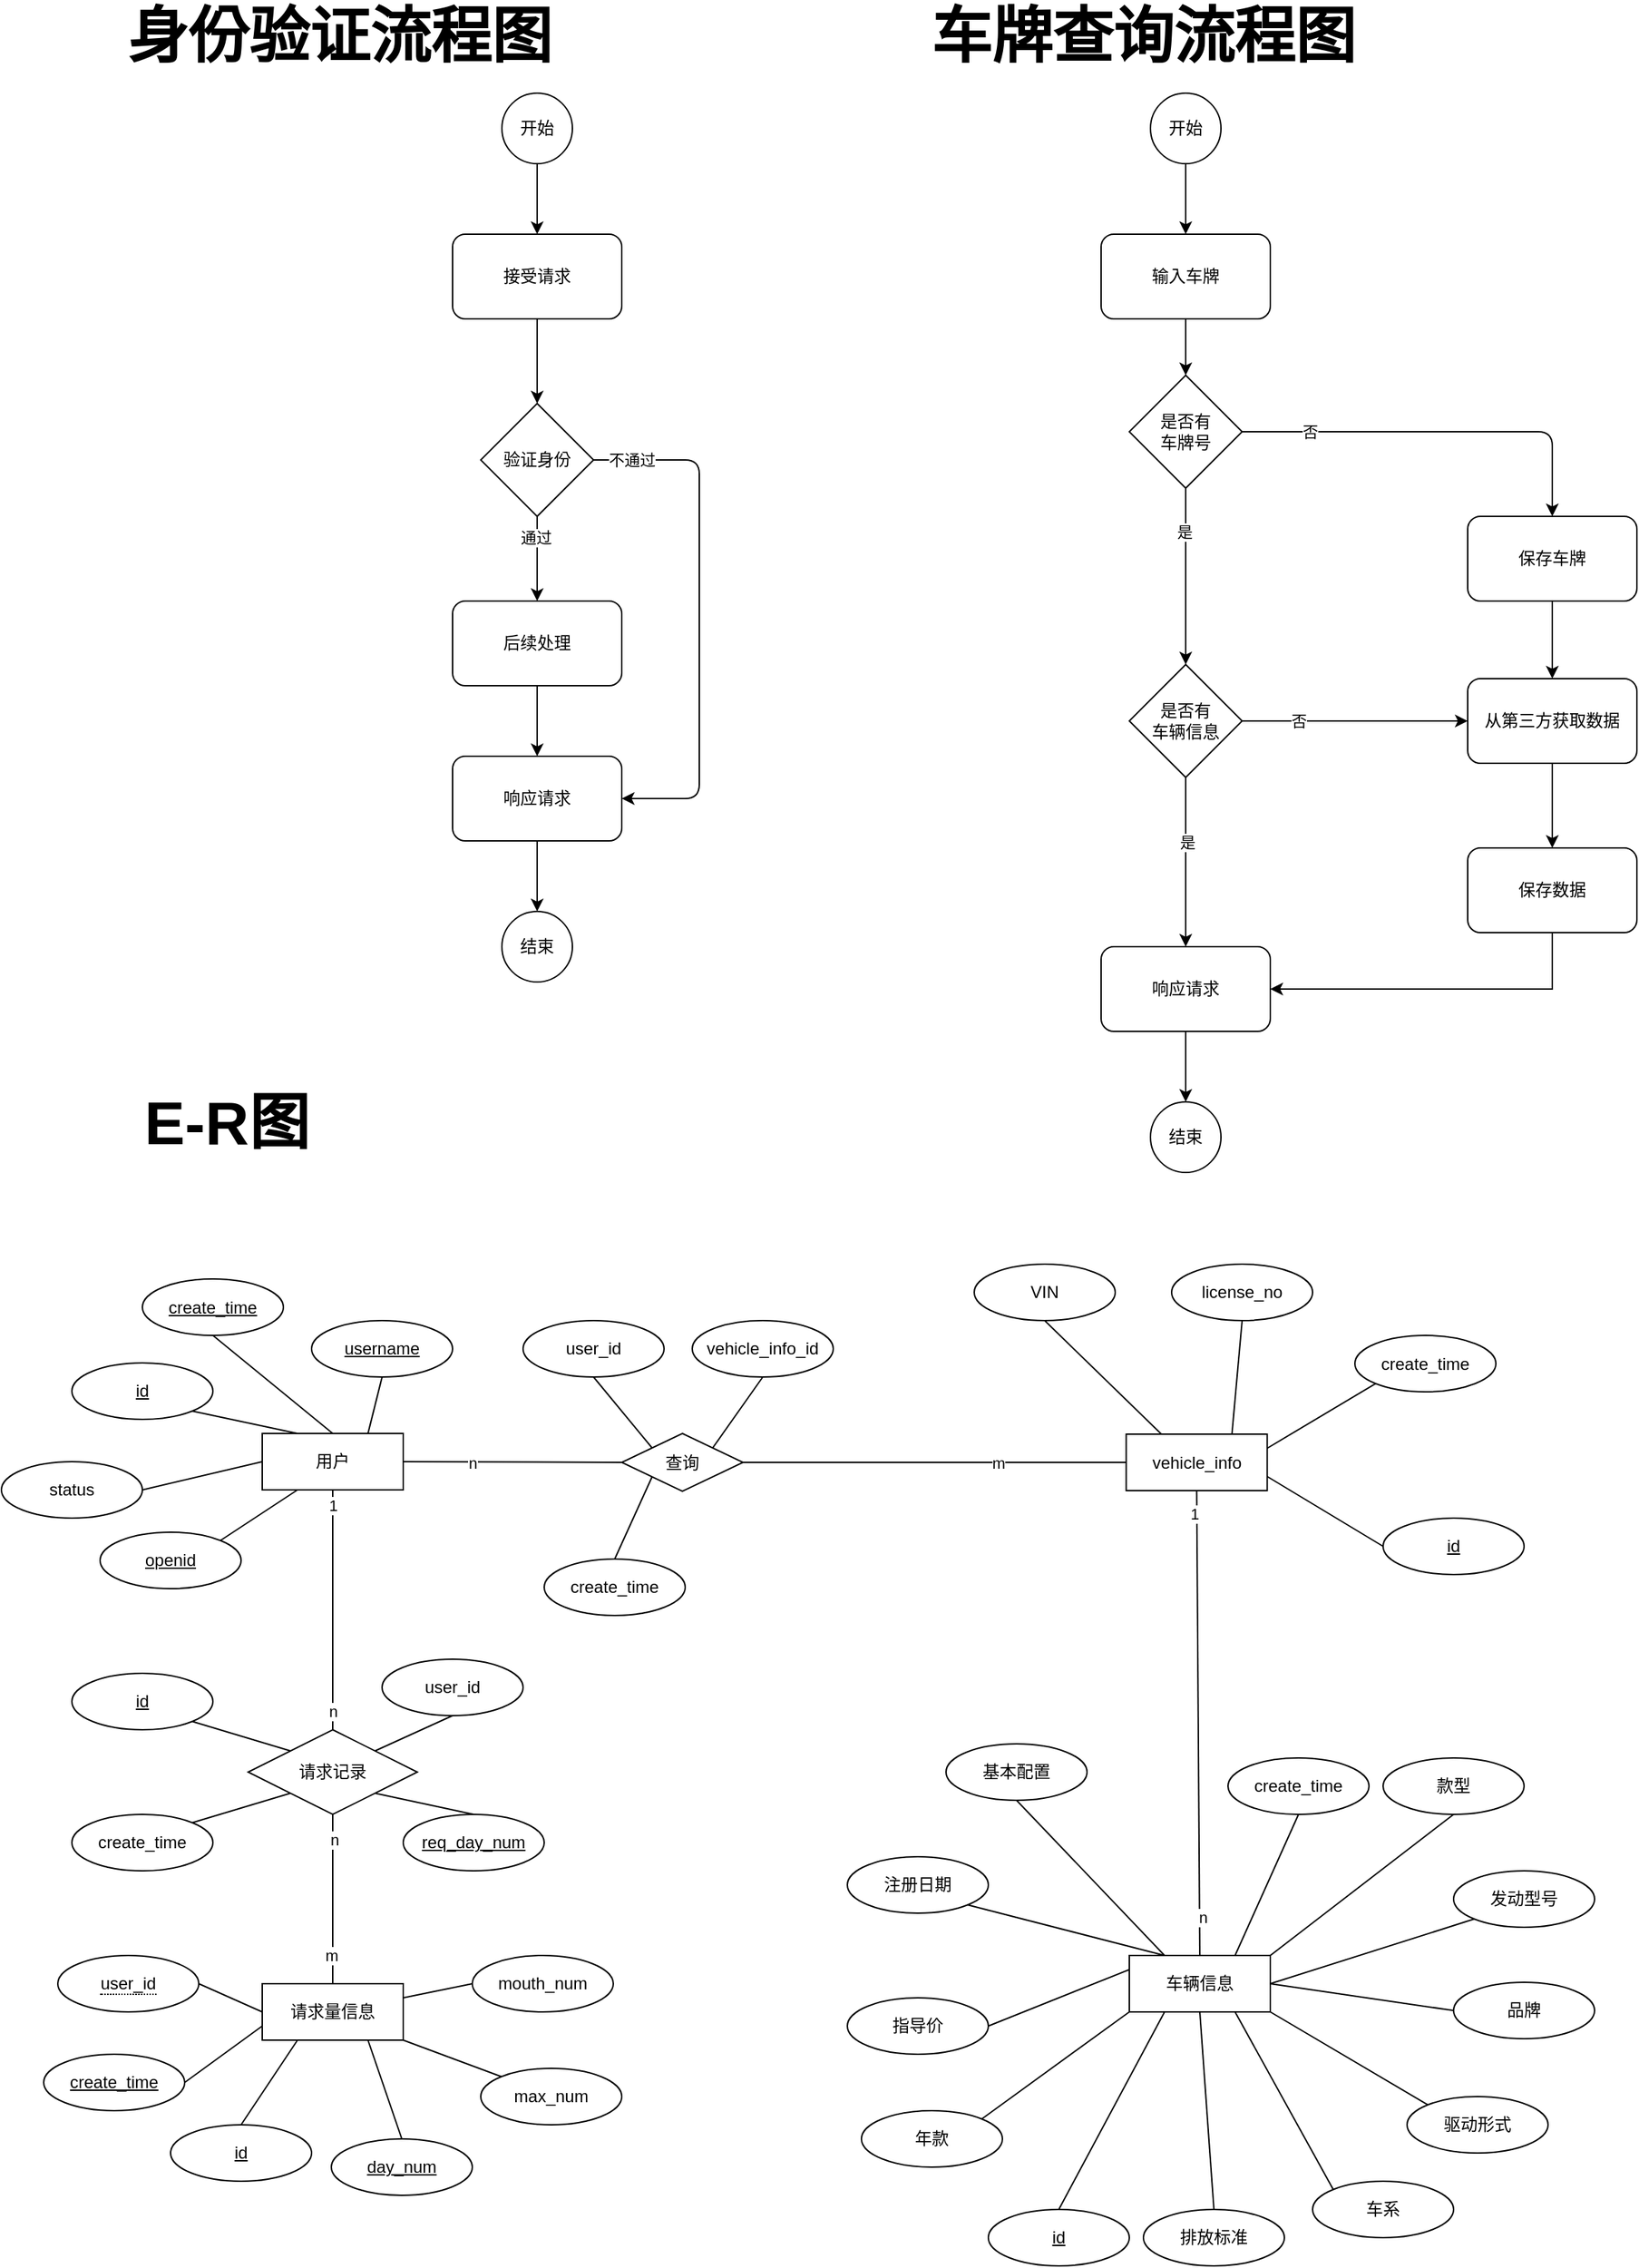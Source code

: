 <mxfile version="12.9.11" type="github">
  <diagram id="yP4FQTdsY-qNNl01PGjK" name="Page-1">
    <mxGraphModel dx="1865" dy="591" grid="1" gridSize="10" guides="1" tooltips="1" connect="1" arrows="1" fold="1" page="1" pageScale="1" pageWidth="827" pageHeight="1169" math="0" shadow="0">
      <root>
        <mxCell id="0" />
        <mxCell id="1" parent="0" />
        <mxCell id="8L-nOKBcuhNVsoPlVf19-2" value="开始" style="ellipse;whiteSpace=wrap;html=1;aspect=fixed;" parent="1" vertex="1">
          <mxGeometry x="285" y="90" width="50" height="50" as="geometry" />
        </mxCell>
        <mxCell id="8L-nOKBcuhNVsoPlVf19-3" value="结束" style="ellipse;whiteSpace=wrap;html=1;aspect=fixed;" parent="1" vertex="1">
          <mxGeometry x="285" y="670" width="50" height="50" as="geometry" />
        </mxCell>
        <mxCell id="8L-nOKBcuhNVsoPlVf19-4" value="接受请求" style="rounded=1;whiteSpace=wrap;html=1;" parent="1" vertex="1">
          <mxGeometry x="250" y="190" width="120" height="60" as="geometry" />
        </mxCell>
        <mxCell id="8L-nOKBcuhNVsoPlVf19-5" value="验证身份" style="rhombus;whiteSpace=wrap;html=1;" parent="1" vertex="1">
          <mxGeometry x="270" y="310" width="80" height="80" as="geometry" />
        </mxCell>
        <mxCell id="8L-nOKBcuhNVsoPlVf19-6" value="后续处理" style="rounded=1;whiteSpace=wrap;html=1;" parent="1" vertex="1">
          <mxGeometry x="250" y="450" width="120" height="60" as="geometry" />
        </mxCell>
        <mxCell id="8L-nOKBcuhNVsoPlVf19-7" value="" style="endArrow=classic;html=1;exitX=1;exitY=0.5;exitDx=0;exitDy=0;entryX=1;entryY=0.5;entryDx=0;entryDy=0;" parent="1" source="8L-nOKBcuhNVsoPlVf19-5" target="8L-nOKBcuhNVsoPlVf19-8" edge="1">
          <mxGeometry width="50" height="50" relative="1" as="geometry">
            <mxPoint x="445" y="370" as="sourcePoint" />
            <mxPoint x="495" y="320" as="targetPoint" />
            <Array as="points">
              <mxPoint x="425" y="350" />
              <mxPoint x="425" y="590" />
            </Array>
          </mxGeometry>
        </mxCell>
        <mxCell id="8L-nOKBcuhNVsoPlVf19-9" value="不通过" style="edgeLabel;html=1;align=center;verticalAlign=middle;resizable=0;points=[];" parent="8L-nOKBcuhNVsoPlVf19-7" vertex="1" connectable="0">
          <mxGeometry x="-0.855" relative="1" as="geometry">
            <mxPoint as="offset" />
          </mxGeometry>
        </mxCell>
        <mxCell id="8L-nOKBcuhNVsoPlVf19-8" value="响应请求" style="rounded=1;whiteSpace=wrap;html=1;" parent="1" vertex="1">
          <mxGeometry x="250" y="560" width="120" height="60" as="geometry" />
        </mxCell>
        <mxCell id="8L-nOKBcuhNVsoPlVf19-10" value="" style="endArrow=classic;html=1;exitX=0.5;exitY=1;exitDx=0;exitDy=0;entryX=0.5;entryY=0;entryDx=0;entryDy=0;" parent="1" source="8L-nOKBcuhNVsoPlVf19-5" target="8L-nOKBcuhNVsoPlVf19-6" edge="1">
          <mxGeometry width="50" height="50" relative="1" as="geometry">
            <mxPoint x="155" y="440" as="sourcePoint" />
            <mxPoint x="205" y="390" as="targetPoint" />
          </mxGeometry>
        </mxCell>
        <mxCell id="8L-nOKBcuhNVsoPlVf19-12" value="通过" style="edgeLabel;html=1;align=center;verticalAlign=middle;resizable=0;points=[];" parent="8L-nOKBcuhNVsoPlVf19-10" vertex="1" connectable="0">
          <mxGeometry x="-0.513" y="-1" relative="1" as="geometry">
            <mxPoint as="offset" />
          </mxGeometry>
        </mxCell>
        <mxCell id="8L-nOKBcuhNVsoPlVf19-11" value="" style="endArrow=classic;html=1;exitX=0.5;exitY=1;exitDx=0;exitDy=0;entryX=0.5;entryY=0;entryDx=0;entryDy=0;" parent="1" source="8L-nOKBcuhNVsoPlVf19-4" target="8L-nOKBcuhNVsoPlVf19-5" edge="1">
          <mxGeometry width="50" height="50" relative="1" as="geometry">
            <mxPoint x="145" y="350" as="sourcePoint" />
            <mxPoint x="195" y="300" as="targetPoint" />
          </mxGeometry>
        </mxCell>
        <mxCell id="8L-nOKBcuhNVsoPlVf19-13" value="" style="endArrow=classic;html=1;exitX=0.5;exitY=1;exitDx=0;exitDy=0;entryX=0.5;entryY=0;entryDx=0;entryDy=0;" parent="1" source="8L-nOKBcuhNVsoPlVf19-6" target="8L-nOKBcuhNVsoPlVf19-8" edge="1">
          <mxGeometry width="50" height="50" relative="1" as="geometry">
            <mxPoint x="85" y="560" as="sourcePoint" />
            <mxPoint x="135" y="510" as="targetPoint" />
          </mxGeometry>
        </mxCell>
        <mxCell id="8L-nOKBcuhNVsoPlVf19-14" value="" style="endArrow=classic;html=1;exitX=0.5;exitY=1;exitDx=0;exitDy=0;entryX=0.5;entryY=0;entryDx=0;entryDy=0;" parent="1" source="8L-nOKBcuhNVsoPlVf19-2" target="8L-nOKBcuhNVsoPlVf19-4" edge="1">
          <mxGeometry width="50" height="50" relative="1" as="geometry">
            <mxPoint x="105" y="270" as="sourcePoint" />
            <mxPoint x="155" y="220" as="targetPoint" />
          </mxGeometry>
        </mxCell>
        <mxCell id="8L-nOKBcuhNVsoPlVf19-15" value="" style="endArrow=classic;html=1;exitX=0.5;exitY=1;exitDx=0;exitDy=0;entryX=0.5;entryY=0;entryDx=0;entryDy=0;" parent="1" source="8L-nOKBcuhNVsoPlVf19-8" target="8L-nOKBcuhNVsoPlVf19-3" edge="1">
          <mxGeometry width="50" height="50" relative="1" as="geometry">
            <mxPoint x="145" y="650" as="sourcePoint" />
            <mxPoint x="195" y="600" as="targetPoint" />
          </mxGeometry>
        </mxCell>
        <mxCell id="8L-nOKBcuhNVsoPlVf19-56" value="用户" style="whiteSpace=wrap;html=1;align=center;" parent="1" vertex="1">
          <mxGeometry x="115" y="1040" width="100" height="40" as="geometry" />
        </mxCell>
        <mxCell id="8L-nOKBcuhNVsoPlVf19-57" value="id" style="ellipse;whiteSpace=wrap;html=1;align=center;fontStyle=4;" parent="1" vertex="1">
          <mxGeometry x="-20" y="990" width="100" height="40" as="geometry" />
        </mxCell>
        <mxCell id="8L-nOKBcuhNVsoPlVf19-58" value="username" style="ellipse;whiteSpace=wrap;html=1;align=center;fontStyle=4;" parent="1" vertex="1">
          <mxGeometry x="150" y="960" width="100" height="40" as="geometry" />
        </mxCell>
        <mxCell id="8L-nOKBcuhNVsoPlVf19-59" value="openid" style="ellipse;whiteSpace=wrap;html=1;align=center;fontStyle=4;" parent="1" vertex="1">
          <mxGeometry y="1110" width="100" height="40" as="geometry" />
        </mxCell>
        <mxCell id="8L-nOKBcuhNVsoPlVf19-63" value="" style="endArrow=none;html=1;rounded=0;exitX=0.75;exitY=0;exitDx=0;exitDy=0;entryX=0.5;entryY=1;entryDx=0;entryDy=0;" parent="1" source="8L-nOKBcuhNVsoPlVf19-56" target="8L-nOKBcuhNVsoPlVf19-58" edge="1">
          <mxGeometry relative="1" as="geometry">
            <mxPoint x="350" y="1080" as="sourcePoint" />
            <mxPoint x="510" y="1080" as="targetPoint" />
          </mxGeometry>
        </mxCell>
        <mxCell id="8L-nOKBcuhNVsoPlVf19-64" value="" style="endArrow=none;html=1;rounded=0;exitX=0.25;exitY=0;exitDx=0;exitDy=0;entryX=1;entryY=1;entryDx=0;entryDy=0;" parent="1" source="8L-nOKBcuhNVsoPlVf19-56" target="8L-nOKBcuhNVsoPlVf19-57" edge="1">
          <mxGeometry relative="1" as="geometry">
            <mxPoint x="200" y="1060" as="sourcePoint" />
            <mxPoint x="210" y="1010" as="targetPoint" />
          </mxGeometry>
        </mxCell>
        <mxCell id="8L-nOKBcuhNVsoPlVf19-65" value="" style="endArrow=none;html=1;rounded=0;exitX=0.25;exitY=1;exitDx=0;exitDy=0;entryX=1;entryY=0;entryDx=0;entryDy=0;" parent="1" source="8L-nOKBcuhNVsoPlVf19-56" target="8L-nOKBcuhNVsoPlVf19-59" edge="1">
          <mxGeometry relative="1" as="geometry">
            <mxPoint x="210" y="1070" as="sourcePoint" />
            <mxPoint x="220" y="1020" as="targetPoint" />
          </mxGeometry>
        </mxCell>
        <mxCell id="8L-nOKBcuhNVsoPlVf19-66" value="车辆信息" style="whiteSpace=wrap;html=1;align=center;" parent="1" vertex="1">
          <mxGeometry x="730" y="1410" width="100" height="40" as="geometry" />
        </mxCell>
        <mxCell id="8L-nOKBcuhNVsoPlVf19-67" value="基本配置" style="ellipse;whiteSpace=wrap;html=1;align=center;" parent="1" vertex="1">
          <mxGeometry x="600" y="1260" width="100" height="40" as="geometry" />
        </mxCell>
        <mxCell id="8L-nOKBcuhNVsoPlVf19-68" value="vehicle_info" style="whiteSpace=wrap;html=1;align=center;" parent="1" vertex="1">
          <mxGeometry x="727.78" y="1040.5" width="100" height="40" as="geometry" />
        </mxCell>
        <mxCell id="8L-nOKBcuhNVsoPlVf19-69" value="VIN" style="ellipse;whiteSpace=wrap;html=1;align=center;" parent="1" vertex="1">
          <mxGeometry x="620" y="920" width="100" height="40" as="geometry" />
        </mxCell>
        <mxCell id="8L-nOKBcuhNVsoPlVf19-70" value="license_no" style="ellipse;whiteSpace=wrap;html=1;align=center;" parent="1" vertex="1">
          <mxGeometry x="760" y="920" width="100" height="40" as="geometry" />
        </mxCell>
        <mxCell id="8L-nOKBcuhNVsoPlVf19-71" value="id" style="ellipse;whiteSpace=wrap;html=1;align=center;fontStyle=4;" parent="1" vertex="1">
          <mxGeometry x="910" y="1100" width="100" height="40" as="geometry" />
        </mxCell>
        <mxCell id="8L-nOKBcuhNVsoPlVf19-72" value="" style="endArrow=none;html=1;rounded=0;entryX=0;entryY=0.5;entryDx=0;entryDy=0;exitX=1;exitY=0.75;exitDx=0;exitDy=0;" parent="1" target="8L-nOKBcuhNVsoPlVf19-71" edge="1" source="8L-nOKBcuhNVsoPlVf19-68">
          <mxGeometry relative="1" as="geometry">
            <mxPoint x="840" y="1090" as="sourcePoint" />
            <mxPoint x="573.78" y="1000.5" as="targetPoint" />
          </mxGeometry>
        </mxCell>
        <mxCell id="8L-nOKBcuhNVsoPlVf19-73" value="" style="endArrow=none;html=1;rounded=0;exitX=0.25;exitY=0;exitDx=0;exitDy=0;entryX=0.5;entryY=1;entryDx=0;entryDy=0;" parent="1" source="8L-nOKBcuhNVsoPlVf19-68" target="8L-nOKBcuhNVsoPlVf19-69" edge="1">
          <mxGeometry relative="1" as="geometry">
            <mxPoint x="573.78" y="1060.5" as="sourcePoint" />
            <mxPoint x="583.78" y="1010.5" as="targetPoint" />
          </mxGeometry>
        </mxCell>
        <mxCell id="8L-nOKBcuhNVsoPlVf19-74" value="" style="endArrow=none;html=1;rounded=0;exitX=0.75;exitY=0;exitDx=0;exitDy=0;entryX=0.5;entryY=1;entryDx=0;entryDy=0;" parent="1" source="8L-nOKBcuhNVsoPlVf19-68" target="8L-nOKBcuhNVsoPlVf19-70" edge="1">
          <mxGeometry relative="1" as="geometry">
            <mxPoint x="583.78" y="1070.5" as="sourcePoint" />
            <mxPoint x="833.78" y="980.5" as="targetPoint" />
          </mxGeometry>
        </mxCell>
        <mxCell id="8L-nOKBcuhNVsoPlVf19-75" value="id" style="ellipse;whiteSpace=wrap;html=1;align=center;fontStyle=4;" parent="1" vertex="1">
          <mxGeometry x="630" y="1590" width="100" height="40" as="geometry" />
        </mxCell>
        <mxCell id="8L-nOKBcuhNVsoPlVf19-77" value="发动型号" style="ellipse;whiteSpace=wrap;html=1;align=center;" parent="1" vertex="1">
          <mxGeometry x="960" y="1350" width="100" height="40" as="geometry" />
        </mxCell>
        <mxCell id="8L-nOKBcuhNVsoPlVf19-78" value="品牌" style="ellipse;whiteSpace=wrap;html=1;align=center;" parent="1" vertex="1">
          <mxGeometry x="960" y="1429" width="100" height="40" as="geometry" />
        </mxCell>
        <mxCell id="8L-nOKBcuhNVsoPlVf19-79" value="车系" style="ellipse;whiteSpace=wrap;html=1;align=center;" parent="1" vertex="1">
          <mxGeometry x="860" y="1570" width="100" height="40" as="geometry" />
        </mxCell>
        <mxCell id="8L-nOKBcuhNVsoPlVf19-80" value="排放标准" style="ellipse;whiteSpace=wrap;html=1;align=center;" parent="1" vertex="1">
          <mxGeometry x="740" y="1590" width="100" height="40" as="geometry" />
        </mxCell>
        <mxCell id="8L-nOKBcuhNVsoPlVf19-81" value="年款" style="ellipse;whiteSpace=wrap;html=1;align=center;" parent="1" vertex="1">
          <mxGeometry x="540" y="1520" width="100" height="40" as="geometry" />
        </mxCell>
        <mxCell id="8L-nOKBcuhNVsoPlVf19-84" value="款型" style="ellipse;whiteSpace=wrap;html=1;align=center;" parent="1" vertex="1">
          <mxGeometry x="910" y="1270" width="100" height="40" as="geometry" />
        </mxCell>
        <mxCell id="8L-nOKBcuhNVsoPlVf19-85" value="注册日期" style="ellipse;whiteSpace=wrap;html=1;align=center;" parent="1" vertex="1">
          <mxGeometry x="530" y="1340" width="100" height="40" as="geometry" />
        </mxCell>
        <mxCell id="8L-nOKBcuhNVsoPlVf19-86" value="指导价" style="ellipse;whiteSpace=wrap;html=1;align=center;" parent="1" vertex="1">
          <mxGeometry x="530" y="1440" width="100" height="40" as="geometry" />
        </mxCell>
        <mxCell id="8L-nOKBcuhNVsoPlVf19-87" value="驱动形式" style="ellipse;whiteSpace=wrap;html=1;align=center;" parent="1" vertex="1">
          <mxGeometry x="927" y="1510" width="100" height="40" as="geometry" />
        </mxCell>
        <mxCell id="8L-nOKBcuhNVsoPlVf19-88" value="" style="endArrow=none;html=1;rounded=0;exitX=1;exitY=0.5;exitDx=0;exitDy=0;entryX=0;entryY=0.5;entryDx=0;entryDy=0;" parent="1" source="8L-nOKBcuhNVsoPlVf19-66" target="8L-nOKBcuhNVsoPlVf19-78" edge="1">
          <mxGeometry relative="1" as="geometry">
            <mxPoint x="859" y="1500" as="sourcePoint" />
            <mxPoint x="900" y="1460" as="targetPoint" />
          </mxGeometry>
        </mxCell>
        <mxCell id="8L-nOKBcuhNVsoPlVf19-89" value="" style="endArrow=none;html=1;rounded=0;exitX=1;exitY=0.5;exitDx=0;exitDy=0;entryX=0;entryY=1;entryDx=0;entryDy=0;" parent="1" source="8L-nOKBcuhNVsoPlVf19-66" target="8L-nOKBcuhNVsoPlVf19-77" edge="1">
          <mxGeometry relative="1" as="geometry">
            <mxPoint x="820" y="1420" as="sourcePoint" />
            <mxPoint x="910" y="1470" as="targetPoint" />
          </mxGeometry>
        </mxCell>
        <mxCell id="8L-nOKBcuhNVsoPlVf19-90" value="" style="endArrow=none;html=1;rounded=0;exitX=0.5;exitY=1;exitDx=0;exitDy=0;entryX=1;entryY=0;entryDx=0;entryDy=0;" parent="1" source="8L-nOKBcuhNVsoPlVf19-84" target="8L-nOKBcuhNVsoPlVf19-66" edge="1">
          <mxGeometry relative="1" as="geometry">
            <mxPoint x="830" y="1430" as="sourcePoint" />
            <mxPoint x="920" y="1480" as="targetPoint" />
          </mxGeometry>
        </mxCell>
        <mxCell id="8L-nOKBcuhNVsoPlVf19-91" value="" style="endArrow=none;html=1;rounded=0;exitX=1;exitY=1;exitDx=0;exitDy=0;entryX=0;entryY=0;entryDx=0;entryDy=0;" parent="1" source="8L-nOKBcuhNVsoPlVf19-66" target="8L-nOKBcuhNVsoPlVf19-87" edge="1">
          <mxGeometry relative="1" as="geometry">
            <mxPoint x="840" y="1440" as="sourcePoint" />
            <mxPoint x="930" y="1490" as="targetPoint" />
          </mxGeometry>
        </mxCell>
        <mxCell id="8L-nOKBcuhNVsoPlVf19-92" value="" style="endArrow=none;html=1;rounded=0;exitX=0.75;exitY=1;exitDx=0;exitDy=0;entryX=0;entryY=0;entryDx=0;entryDy=0;" parent="1" source="8L-nOKBcuhNVsoPlVf19-66" target="8L-nOKBcuhNVsoPlVf19-79" edge="1">
          <mxGeometry relative="1" as="geometry">
            <mxPoint x="850" y="1450" as="sourcePoint" />
            <mxPoint x="940" y="1500" as="targetPoint" />
          </mxGeometry>
        </mxCell>
        <mxCell id="8L-nOKBcuhNVsoPlVf19-93" value="" style="endArrow=none;html=1;rounded=0;exitX=0.5;exitY=1;exitDx=0;exitDy=0;entryX=0.5;entryY=0;entryDx=0;entryDy=0;" parent="1" source="8L-nOKBcuhNVsoPlVf19-66" target="8L-nOKBcuhNVsoPlVf19-80" edge="1">
          <mxGeometry relative="1" as="geometry">
            <mxPoint x="860" y="1460" as="sourcePoint" />
            <mxPoint x="950" y="1510" as="targetPoint" />
          </mxGeometry>
        </mxCell>
        <mxCell id="8L-nOKBcuhNVsoPlVf19-94" value="" style="endArrow=none;html=1;rounded=0;exitX=0.25;exitY=1;exitDx=0;exitDy=0;entryX=0.5;entryY=0;entryDx=0;entryDy=0;" parent="1" source="8L-nOKBcuhNVsoPlVf19-66" target="8L-nOKBcuhNVsoPlVf19-75" edge="1">
          <mxGeometry relative="1" as="geometry">
            <mxPoint x="870" y="1470" as="sourcePoint" />
            <mxPoint x="960" y="1520" as="targetPoint" />
          </mxGeometry>
        </mxCell>
        <mxCell id="8L-nOKBcuhNVsoPlVf19-95" value="" style="endArrow=none;html=1;rounded=0;exitX=0;exitY=1;exitDx=0;exitDy=0;entryX=1;entryY=0;entryDx=0;entryDy=0;" parent="1" source="8L-nOKBcuhNVsoPlVf19-66" target="8L-nOKBcuhNVsoPlVf19-81" edge="1">
          <mxGeometry relative="1" as="geometry">
            <mxPoint x="880" y="1480" as="sourcePoint" />
            <mxPoint x="970" y="1530" as="targetPoint" />
          </mxGeometry>
        </mxCell>
        <mxCell id="8L-nOKBcuhNVsoPlVf19-96" value="" style="endArrow=none;html=1;rounded=0;exitX=0;exitY=0.25;exitDx=0;exitDy=0;entryX=1;entryY=0.5;entryDx=0;entryDy=0;" parent="1" source="8L-nOKBcuhNVsoPlVf19-66" target="8L-nOKBcuhNVsoPlVf19-86" edge="1">
          <mxGeometry relative="1" as="geometry">
            <mxPoint x="890" y="1490" as="sourcePoint" />
            <mxPoint x="980" y="1540" as="targetPoint" />
          </mxGeometry>
        </mxCell>
        <mxCell id="8L-nOKBcuhNVsoPlVf19-97" value="" style="endArrow=none;html=1;rounded=0;exitX=0.25;exitY=0;exitDx=0;exitDy=0;entryX=1;entryY=1;entryDx=0;entryDy=0;" parent="1" source="8L-nOKBcuhNVsoPlVf19-66" target="8L-nOKBcuhNVsoPlVf19-85" edge="1">
          <mxGeometry relative="1" as="geometry">
            <mxPoint x="720" y="1410" as="sourcePoint" />
            <mxPoint x="680" y="1400" as="targetPoint" />
          </mxGeometry>
        </mxCell>
        <mxCell id="8L-nOKBcuhNVsoPlVf19-98" value="" style="endArrow=none;html=1;rounded=0;exitX=0.25;exitY=0;exitDx=0;exitDy=0;entryX=0.5;entryY=1;entryDx=0;entryDy=0;" parent="1" source="8L-nOKBcuhNVsoPlVf19-66" target="8L-nOKBcuhNVsoPlVf19-67" edge="1">
          <mxGeometry relative="1" as="geometry">
            <mxPoint x="730" y="1420" as="sourcePoint" />
            <mxPoint x="690" y="1410" as="targetPoint" />
          </mxGeometry>
        </mxCell>
        <mxCell id="8L-nOKBcuhNVsoPlVf19-99" value="请求量信息" style="whiteSpace=wrap;html=1;align=center;" parent="1" vertex="1">
          <mxGeometry x="115" y="1430" width="100" height="40" as="geometry" />
        </mxCell>
        <mxCell id="8L-nOKBcuhNVsoPlVf19-100" value="id" style="ellipse;whiteSpace=wrap;html=1;align=center;fontStyle=4;" parent="1" vertex="1">
          <mxGeometry x="50" y="1530" width="100" height="40" as="geometry" />
        </mxCell>
        <mxCell id="8L-nOKBcuhNVsoPlVf19-103" value="day_num" style="ellipse;whiteSpace=wrap;html=1;align=center;fontStyle=4;" parent="1" vertex="1">
          <mxGeometry x="164" y="1540" width="100" height="40" as="geometry" />
        </mxCell>
        <mxCell id="8L-nOKBcuhNVsoPlVf19-106" value="" style="endArrow=none;html=1;rounded=0;exitX=0.5;exitY=0;exitDx=0;exitDy=0;entryX=0.25;entryY=1;entryDx=0;entryDy=0;" parent="1" source="8L-nOKBcuhNVsoPlVf19-100" target="8L-nOKBcuhNVsoPlVf19-99" edge="1">
          <mxGeometry relative="1" as="geometry">
            <mxPoint x="90.355" y="1414.142" as="sourcePoint" />
            <mxPoint x="165" y="1450" as="targetPoint" />
          </mxGeometry>
        </mxCell>
        <mxCell id="8L-nOKBcuhNVsoPlVf19-107" value="" style="endArrow=none;html=1;rounded=0;exitX=0.5;exitY=0;exitDx=0;exitDy=0;entryX=0.75;entryY=1;entryDx=0;entryDy=0;" parent="1" source="8L-nOKBcuhNVsoPlVf19-103" target="8L-nOKBcuhNVsoPlVf19-99" edge="1">
          <mxGeometry relative="1" as="geometry">
            <mxPoint x="100.355" y="1424.142" as="sourcePoint" />
            <mxPoint x="175" y="1460" as="targetPoint" />
          </mxGeometry>
        </mxCell>
        <mxCell id="8L-nOKBcuhNVsoPlVf19-108" value="请求记录" style="shape=rhombus;perimeter=rhombusPerimeter;whiteSpace=wrap;html=1;align=center;" parent="1" vertex="1">
          <mxGeometry x="105" y="1250" width="120" height="60" as="geometry" />
        </mxCell>
        <mxCell id="8L-nOKBcuhNVsoPlVf19-109" value="create_time" style="ellipse;whiteSpace=wrap;html=1;align=center;" parent="1" vertex="1">
          <mxGeometry x="-20" y="1310" width="100" height="40" as="geometry" />
        </mxCell>
        <mxCell id="8L-nOKBcuhNVsoPlVf19-110" value="id" style="ellipse;whiteSpace=wrap;html=1;align=center;fontStyle=4;" parent="1" vertex="1">
          <mxGeometry x="-20" y="1210" width="100" height="40" as="geometry" />
        </mxCell>
        <mxCell id="8L-nOKBcuhNVsoPlVf19-111" value="req_day_num" style="ellipse;whiteSpace=wrap;html=1;align=center;fontStyle=4;" parent="1" vertex="1">
          <mxGeometry x="215" y="1310" width="100" height="40" as="geometry" />
        </mxCell>
        <mxCell id="8L-nOKBcuhNVsoPlVf19-112" value="" style="endArrow=none;html=1;rounded=0;exitX=1;exitY=1;exitDx=0;exitDy=0;entryX=0.5;entryY=0;entryDx=0;entryDy=0;" parent="1" source="8L-nOKBcuhNVsoPlVf19-108" target="8L-nOKBcuhNVsoPlVf19-111" edge="1">
          <mxGeometry relative="1" as="geometry">
            <mxPoint x="235" y="1450" as="sourcePoint" />
            <mxPoint x="315" y="1450" as="targetPoint" />
          </mxGeometry>
        </mxCell>
        <mxCell id="8L-nOKBcuhNVsoPlVf19-113" value="" style="endArrow=none;html=1;rounded=0;exitX=1;exitY=1;exitDx=0;exitDy=0;entryX=0;entryY=0;entryDx=0;entryDy=0;" parent="1" source="8L-nOKBcuhNVsoPlVf19-110" target="8L-nOKBcuhNVsoPlVf19-108" edge="1">
          <mxGeometry relative="1" as="geometry">
            <mxPoint x="65" y="1249" as="sourcePoint" />
            <mxPoint x="145" y="1249" as="targetPoint" />
          </mxGeometry>
        </mxCell>
        <mxCell id="8L-nOKBcuhNVsoPlVf19-114" value="" style="endArrow=none;html=1;rounded=0;exitX=1;exitY=0;exitDx=0;exitDy=0;entryX=0;entryY=1;entryDx=0;entryDy=0;" parent="1" source="8L-nOKBcuhNVsoPlVf19-109" target="8L-nOKBcuhNVsoPlVf19-108" edge="1">
          <mxGeometry relative="1" as="geometry">
            <mxPoint x="55" y="1320" as="sourcePoint" />
            <mxPoint x="135" y="1320" as="targetPoint" />
          </mxGeometry>
        </mxCell>
        <mxCell id="8L-nOKBcuhNVsoPlVf19-118" value="user_id" style="ellipse;whiteSpace=wrap;html=1;align=center;" parent="1" vertex="1">
          <mxGeometry x="200" y="1200" width="100" height="40" as="geometry" />
        </mxCell>
        <mxCell id="8L-nOKBcuhNVsoPlVf19-119" value="" style="endArrow=none;html=1;rounded=0;entryX=1;entryY=0;entryDx=0;entryDy=0;exitX=0.5;exitY=1;exitDx=0;exitDy=0;" parent="1" source="8L-nOKBcuhNVsoPlVf19-118" target="8L-nOKBcuhNVsoPlVf19-108" edge="1">
          <mxGeometry relative="1" as="geometry">
            <mxPoint x="215" y="1220" as="sourcePoint" />
            <mxPoint x="145" y="1275" as="targetPoint" />
          </mxGeometry>
        </mxCell>
        <mxCell id="8L-nOKBcuhNVsoPlVf19-121" value="" style="endArrow=none;html=1;rounded=0;exitX=0.5;exitY=1;exitDx=0;exitDy=0;entryX=0.5;entryY=0;entryDx=0;entryDy=0;" parent="1" source="8L-nOKBcuhNVsoPlVf19-56" target="8L-nOKBcuhNVsoPlVf19-108" edge="1">
          <mxGeometry relative="1" as="geometry">
            <mxPoint x="140" y="1140" as="sourcePoint" />
            <mxPoint x="300" y="1140" as="targetPoint" />
          </mxGeometry>
        </mxCell>
        <mxCell id="8L-nOKBcuhNVsoPlVf19-139" value="1" style="edgeLabel;html=1;align=center;verticalAlign=middle;resizable=0;points=[];" parent="8L-nOKBcuhNVsoPlVf19-121" vertex="1" connectable="0">
          <mxGeometry x="-0.873" relative="1" as="geometry">
            <mxPoint as="offset" />
          </mxGeometry>
        </mxCell>
        <mxCell id="8L-nOKBcuhNVsoPlVf19-140" value="n" style="edgeLabel;html=1;align=center;verticalAlign=middle;resizable=0;points=[];" parent="8L-nOKBcuhNVsoPlVf19-121" vertex="1" connectable="0">
          <mxGeometry x="0.84" relative="1" as="geometry">
            <mxPoint as="offset" />
          </mxGeometry>
        </mxCell>
        <mxCell id="8L-nOKBcuhNVsoPlVf19-122" value="" style="endArrow=none;html=1;rounded=0;exitX=0.5;exitY=1;exitDx=0;exitDy=0;entryX=0.5;entryY=0;entryDx=0;entryDy=0;" parent="1" source="8L-nOKBcuhNVsoPlVf19-108" target="8L-nOKBcuhNVsoPlVf19-99" edge="1">
          <mxGeometry relative="1" as="geometry">
            <mxPoint x="130" y="1259" as="sourcePoint" />
            <mxPoint x="200" y="1275" as="targetPoint" />
          </mxGeometry>
        </mxCell>
        <mxCell id="JADIA1cOaScWz0CpT0Dc-1" value="n" style="edgeLabel;html=1;align=center;verticalAlign=middle;resizable=0;points=[];" parent="8L-nOKBcuhNVsoPlVf19-122" vertex="1" connectable="0">
          <mxGeometry x="-0.7" y="1" relative="1" as="geometry">
            <mxPoint as="offset" />
          </mxGeometry>
        </mxCell>
        <mxCell id="JADIA1cOaScWz0CpT0Dc-2" value="m" style="edgeLabel;html=1;align=center;verticalAlign=middle;resizable=0;points=[];" parent="8L-nOKBcuhNVsoPlVf19-122" vertex="1" connectable="0">
          <mxGeometry x="0.667" y="-1" relative="1" as="geometry">
            <mxPoint as="offset" />
          </mxGeometry>
        </mxCell>
        <mxCell id="8L-nOKBcuhNVsoPlVf19-123" value="mouth_num" style="ellipse;whiteSpace=wrap;html=1;align=center;" parent="1" vertex="1">
          <mxGeometry x="264" y="1410" width="100" height="40" as="geometry" />
        </mxCell>
        <mxCell id="8L-nOKBcuhNVsoPlVf19-124" value="" style="endArrow=none;html=1;rounded=0;exitX=0;exitY=0.5;exitDx=0;exitDy=0;entryX=1;entryY=0.25;entryDx=0;entryDy=0;" parent="1" source="8L-nOKBcuhNVsoPlVf19-123" target="8L-nOKBcuhNVsoPlVf19-99" edge="1">
          <mxGeometry relative="1" as="geometry">
            <mxPoint x="244.645" y="1535.858" as="sourcePoint" />
            <mxPoint x="205" y="1480" as="targetPoint" />
          </mxGeometry>
        </mxCell>
        <mxCell id="8L-nOKBcuhNVsoPlVf19-129" value="max_num" style="ellipse;whiteSpace=wrap;html=1;align=center;" parent="1" vertex="1">
          <mxGeometry x="270" y="1490" width="100" height="40" as="geometry" />
        </mxCell>
        <mxCell id="8L-nOKBcuhNVsoPlVf19-131" value="&lt;span style=&quot;border-bottom: 1px dotted&quot;&gt;user_id&lt;/span&gt;" style="ellipse;whiteSpace=wrap;html=1;align=center;" parent="1" vertex="1">
          <mxGeometry x="-30" y="1410" width="100" height="40" as="geometry" />
        </mxCell>
        <mxCell id="8L-nOKBcuhNVsoPlVf19-132" value="" style="endArrow=none;html=1;rounded=0;exitX=1;exitY=0.5;exitDx=0;exitDy=0;entryX=0;entryY=0.5;entryDx=0;entryDy=0;" parent="1" source="8L-nOKBcuhNVsoPlVf19-131" target="8L-nOKBcuhNVsoPlVf19-99" edge="1">
          <mxGeometry relative="1" as="geometry">
            <mxPoint x="50" y="1420" as="sourcePoint" />
            <mxPoint x="210" y="1420" as="targetPoint" />
          </mxGeometry>
        </mxCell>
        <mxCell id="8L-nOKBcuhNVsoPlVf19-133" value="" style="endArrow=none;html=1;rounded=0;exitX=0;exitY=0;exitDx=0;exitDy=0;entryX=1;entryY=1;entryDx=0;entryDy=0;" parent="1" source="8L-nOKBcuhNVsoPlVf19-129" target="8L-nOKBcuhNVsoPlVf19-99" edge="1">
          <mxGeometry relative="1" as="geometry">
            <mxPoint x="224" y="1550" as="sourcePoint" />
            <mxPoint x="205" y="1480" as="targetPoint" />
          </mxGeometry>
        </mxCell>
        <mxCell id="8L-nOKBcuhNVsoPlVf19-144" value="查询" style="shape=rhombus;perimeter=rhombusPerimeter;whiteSpace=wrap;html=1;align=center;" parent="1" vertex="1">
          <mxGeometry x="370" y="1040" width="86" height="41" as="geometry" />
        </mxCell>
        <mxCell id="8L-nOKBcuhNVsoPlVf19-146" value="" style="endArrow=none;html=1;rounded=0;exitX=1;exitY=0.5;exitDx=0;exitDy=0;entryX=0;entryY=0.5;entryDx=0;entryDy=0;" parent="1" source="8L-nOKBcuhNVsoPlVf19-56" target="8L-nOKBcuhNVsoPlVf19-144" edge="1">
          <mxGeometry relative="1" as="geometry">
            <mxPoint x="220" y="1130" as="sourcePoint" />
            <mxPoint x="380" y="1130" as="targetPoint" />
          </mxGeometry>
        </mxCell>
        <mxCell id="8L-nOKBcuhNVsoPlVf19-148" value="n" style="edgeLabel;html=1;align=center;verticalAlign=middle;resizable=0;points=[];" parent="8L-nOKBcuhNVsoPlVf19-146" vertex="1" connectable="0">
          <mxGeometry x="-0.374" y="-1" relative="1" as="geometry">
            <mxPoint as="offset" />
          </mxGeometry>
        </mxCell>
        <mxCell id="8L-nOKBcuhNVsoPlVf19-147" value="" style="endArrow=none;html=1;rounded=0;exitX=1;exitY=0.5;exitDx=0;exitDy=0;entryX=0;entryY=0.5;entryDx=0;entryDy=0;" parent="1" source="8L-nOKBcuhNVsoPlVf19-144" target="8L-nOKBcuhNVsoPlVf19-68" edge="1">
          <mxGeometry relative="1" as="geometry">
            <mxPoint x="400" y="1070.5" as="sourcePoint" />
            <mxPoint x="450" y="1090" as="targetPoint" />
          </mxGeometry>
        </mxCell>
        <mxCell id="8L-nOKBcuhNVsoPlVf19-149" value="m" style="edgeLabel;html=1;align=center;verticalAlign=middle;resizable=0;points=[];" parent="8L-nOKBcuhNVsoPlVf19-147" vertex="1" connectable="0">
          <mxGeometry x="0.331" relative="1" as="geometry">
            <mxPoint as="offset" />
          </mxGeometry>
        </mxCell>
        <mxCell id="8L-nOKBcuhNVsoPlVf19-150" value="create_time" style="ellipse;whiteSpace=wrap;html=1;align=center;" parent="1" vertex="1">
          <mxGeometry x="315" y="1129" width="100" height="40" as="geometry" />
        </mxCell>
        <mxCell id="8L-nOKBcuhNVsoPlVf19-151" value="user_id" style="ellipse;whiteSpace=wrap;html=1;align=center;" parent="1" vertex="1">
          <mxGeometry x="300" y="960" width="100" height="40" as="geometry" />
        </mxCell>
        <mxCell id="yZNFKtBi-mpQ5BzmzGYL-1" value="" style="endArrow=none;html=1;rounded=0;exitX=0;exitY=0;exitDx=0;exitDy=0;entryX=0.5;entryY=1;entryDx=0;entryDy=0;" parent="1" source="8L-nOKBcuhNVsoPlVf19-144" target="8L-nOKBcuhNVsoPlVf19-151" edge="1">
          <mxGeometry relative="1" as="geometry">
            <mxPoint x="469" y="1060" as="sourcePoint" />
            <mxPoint x="430" y="980" as="targetPoint" />
          </mxGeometry>
        </mxCell>
        <mxCell id="yZNFKtBi-mpQ5BzmzGYL-3" value="" style="endArrow=none;html=1;rounded=0;exitX=0.5;exitY=0;exitDx=0;exitDy=0;entryX=0;entryY=1;entryDx=0;entryDy=0;" parent="1" source="8L-nOKBcuhNVsoPlVf19-150" target="8L-nOKBcuhNVsoPlVf19-144" edge="1">
          <mxGeometry relative="1" as="geometry">
            <mxPoint x="354" y="1189" as="sourcePoint" />
            <mxPoint x="315" y="1109" as="targetPoint" />
          </mxGeometry>
        </mxCell>
        <mxCell id="yZNFKtBi-mpQ5BzmzGYL-4" value="vehicle_info_id" style="ellipse;whiteSpace=wrap;html=1;align=center;" parent="1" vertex="1">
          <mxGeometry x="420" y="960" width="100" height="40" as="geometry" />
        </mxCell>
        <mxCell id="yZNFKtBi-mpQ5BzmzGYL-5" value="" style="endArrow=none;html=1;rounded=0;exitX=1;exitY=0;exitDx=0;exitDy=0;entryX=0.5;entryY=1;entryDx=0;entryDy=0;" parent="1" source="8L-nOKBcuhNVsoPlVf19-144" target="yZNFKtBi-mpQ5BzmzGYL-4" edge="1">
          <mxGeometry relative="1" as="geometry">
            <mxPoint x="395.5" y="1060.25" as="sourcePoint" />
            <mxPoint x="360" y="1010" as="targetPoint" />
          </mxGeometry>
        </mxCell>
        <mxCell id="yZNFKtBi-mpQ5BzmzGYL-6" value="" style="endArrow=none;html=1;rounded=0;exitX=0.5;exitY=1;exitDx=0;exitDy=0;entryX=0.5;entryY=0;entryDx=0;entryDy=0;" parent="1" source="8L-nOKBcuhNVsoPlVf19-68" target="8L-nOKBcuhNVsoPlVf19-66" edge="1">
          <mxGeometry relative="1" as="geometry">
            <mxPoint x="770" y="1150" as="sourcePoint" />
            <mxPoint x="930" y="1150" as="targetPoint" />
          </mxGeometry>
        </mxCell>
        <mxCell id="yZNFKtBi-mpQ5BzmzGYL-7" value="1" style="edgeLabel;html=1;align=center;verticalAlign=middle;resizable=0;points=[];" parent="yZNFKtBi-mpQ5BzmzGYL-6" vertex="1" connectable="0">
          <mxGeometry x="-0.899" y="-2" relative="1" as="geometry">
            <mxPoint as="offset" />
          </mxGeometry>
        </mxCell>
        <mxCell id="yZNFKtBi-mpQ5BzmzGYL-8" value="n" style="edgeLabel;html=1;align=center;verticalAlign=middle;resizable=0;points=[];" parent="yZNFKtBi-mpQ5BzmzGYL-6" vertex="1" connectable="0">
          <mxGeometry x="0.834" y="2" relative="1" as="geometry">
            <mxPoint as="offset" />
          </mxGeometry>
        </mxCell>
        <mxCell id="7BqJLyiVurSUGh9soYXR-1" value="create_time" style="ellipse;whiteSpace=wrap;html=1;align=center;" vertex="1" parent="1">
          <mxGeometry x="800" y="1270" width="100" height="40" as="geometry" />
        </mxCell>
        <mxCell id="7BqJLyiVurSUGh9soYXR-2" value="" style="endArrow=none;html=1;rounded=0;exitX=0.5;exitY=1;exitDx=0;exitDy=0;entryX=0.75;entryY=0;entryDx=0;entryDy=0;" edge="1" parent="1" source="7BqJLyiVurSUGh9soYXR-1" target="8L-nOKBcuhNVsoPlVf19-66">
          <mxGeometry relative="1" as="geometry">
            <mxPoint x="750" y="1390" as="sourcePoint" />
            <mxPoint x="715" y="1360" as="targetPoint" />
          </mxGeometry>
        </mxCell>
        <mxCell id="7BqJLyiVurSUGh9soYXR-3" value="create_time" style="ellipse;whiteSpace=wrap;html=1;align=center;" vertex="1" parent="1">
          <mxGeometry x="890" y="970.5" width="100" height="40" as="geometry" />
        </mxCell>
        <mxCell id="7BqJLyiVurSUGh9soYXR-4" value="" style="endArrow=none;html=1;rounded=0;exitX=1;exitY=0.25;exitDx=0;exitDy=0;entryX=0;entryY=1;entryDx=0;entryDy=0;" edge="1" parent="1" source="8L-nOKBcuhNVsoPlVf19-68" target="7BqJLyiVurSUGh9soYXR-3">
          <mxGeometry relative="1" as="geometry">
            <mxPoint x="812.78" y="1050.5" as="sourcePoint" />
            <mxPoint x="870" y="980.5" as="targetPoint" />
          </mxGeometry>
        </mxCell>
        <mxCell id="7BqJLyiVurSUGh9soYXR-5" value="create_time" style="ellipse;whiteSpace=wrap;html=1;align=center;fontStyle=4;" vertex="1" parent="1">
          <mxGeometry x="30" y="930.5" width="100" height="40" as="geometry" />
        </mxCell>
        <mxCell id="7BqJLyiVurSUGh9soYXR-6" value="" style="endArrow=none;html=1;rounded=0;exitX=0.5;exitY=0;exitDx=0;exitDy=0;entryX=0.5;entryY=1;entryDx=0;entryDy=0;" edge="1" parent="1" source="8L-nOKBcuhNVsoPlVf19-56" target="7BqJLyiVurSUGh9soYXR-5">
          <mxGeometry relative="1" as="geometry">
            <mxPoint x="150" y="1050" as="sourcePoint" />
            <mxPoint x="60" y="1040" as="targetPoint" />
          </mxGeometry>
        </mxCell>
        <mxCell id="7BqJLyiVurSUGh9soYXR-7" value="create_time" style="ellipse;whiteSpace=wrap;html=1;align=center;fontStyle=4;" vertex="1" parent="1">
          <mxGeometry x="-40" y="1480" width="100" height="40" as="geometry" />
        </mxCell>
        <mxCell id="7BqJLyiVurSUGh9soYXR-8" value="" style="endArrow=none;html=1;rounded=0;exitX=1;exitY=0.5;exitDx=0;exitDy=0;entryX=0;entryY=0.75;entryDx=0;entryDy=0;" edge="1" parent="1" source="7BqJLyiVurSUGh9soYXR-7" target="8L-nOKBcuhNVsoPlVf19-99">
          <mxGeometry relative="1" as="geometry">
            <mxPoint x="80" y="1440" as="sourcePoint" />
            <mxPoint x="125" y="1460" as="targetPoint" />
          </mxGeometry>
        </mxCell>
        <mxCell id="7BqJLyiVurSUGh9soYXR-10" value="" style="endArrow=none;html=1;rounded=0;exitX=0;exitY=0.5;exitDx=0;exitDy=0;entryX=1;entryY=0.5;entryDx=0;entryDy=0;" edge="1" parent="1" source="8L-nOKBcuhNVsoPlVf19-56" target="7BqJLyiVurSUGh9soYXR-13">
          <mxGeometry relative="1" as="geometry">
            <mxPoint x="150" y="1050" as="sourcePoint" />
            <mxPoint x="40" y="1080" as="targetPoint" />
          </mxGeometry>
        </mxCell>
        <mxCell id="7BqJLyiVurSUGh9soYXR-13" value="status" style="ellipse;whiteSpace=wrap;html=1;align=center;" vertex="1" parent="1">
          <mxGeometry x="-70" y="1060" width="100" height="40" as="geometry" />
        </mxCell>
        <mxCell id="7BqJLyiVurSUGh9soYXR-14" value="&lt;b&gt;&lt;font style=&quot;font-size: 43px&quot;&gt;E-R图&lt;/font&gt;&lt;/b&gt;" style="text;html=1;strokeColor=none;fillColor=none;align=center;verticalAlign=middle;whiteSpace=wrap;rounded=0;" vertex="1" parent="1">
          <mxGeometry y="810" width="180" height="20" as="geometry" />
        </mxCell>
        <mxCell id="7BqJLyiVurSUGh9soYXR-16" value="&lt;b&gt;&lt;font style=&quot;font-size: 43px&quot;&gt;身份验证流程图&lt;/font&gt;&lt;/b&gt;" style="text;html=1;strokeColor=none;fillColor=none;align=center;verticalAlign=middle;whiteSpace=wrap;rounded=0;" vertex="1" parent="1">
          <mxGeometry x="10" y="40" width="320" height="20" as="geometry" />
        </mxCell>
        <mxCell id="7BqJLyiVurSUGh9soYXR-17" value="&lt;b&gt;&lt;font style=&quot;font-size: 43px&quot;&gt;车牌查询流程图&lt;/font&gt;&lt;/b&gt;" style="text;html=1;strokeColor=none;fillColor=none;align=center;verticalAlign=middle;whiteSpace=wrap;rounded=0;" vertex="1" parent="1">
          <mxGeometry x="580" y="40" width="320" height="20" as="geometry" />
        </mxCell>
        <mxCell id="7BqJLyiVurSUGh9soYXR-18" value="开始" style="ellipse;whiteSpace=wrap;html=1;aspect=fixed;" vertex="1" parent="1">
          <mxGeometry x="745" y="90" width="50" height="50" as="geometry" />
        </mxCell>
        <mxCell id="7BqJLyiVurSUGh9soYXR-19" value="结束" style="ellipse;whiteSpace=wrap;html=1;aspect=fixed;" vertex="1" parent="1">
          <mxGeometry x="745" y="805" width="50" height="50" as="geometry" />
        </mxCell>
        <mxCell id="7BqJLyiVurSUGh9soYXR-20" value="输入车牌" style="rounded=1;whiteSpace=wrap;html=1;" vertex="1" parent="1">
          <mxGeometry x="710" y="190" width="120" height="60" as="geometry" />
        </mxCell>
        <mxCell id="7BqJLyiVurSUGh9soYXR-21" value="是否有&lt;br&gt;车牌号" style="rhombus;whiteSpace=wrap;html=1;" vertex="1" parent="1">
          <mxGeometry x="730" y="290" width="80" height="80" as="geometry" />
        </mxCell>
        <mxCell id="7BqJLyiVurSUGh9soYXR-23" value="" style="endArrow=classic;html=1;exitX=1;exitY=0.5;exitDx=0;exitDy=0;entryX=0.5;entryY=0;entryDx=0;entryDy=0;" edge="1" parent="1" source="7BqJLyiVurSUGh9soYXR-21" target="7BqJLyiVurSUGh9soYXR-34">
          <mxGeometry width="50" height="50" relative="1" as="geometry">
            <mxPoint x="905" y="350" as="sourcePoint" />
            <mxPoint x="1030" y="410" as="targetPoint" />
            <Array as="points">
              <mxPoint x="1030" y="330" />
            </Array>
          </mxGeometry>
        </mxCell>
        <mxCell id="7BqJLyiVurSUGh9soYXR-24" value="否" style="edgeLabel;html=1;align=center;verticalAlign=middle;resizable=0;points=[];" vertex="1" connectable="0" parent="7BqJLyiVurSUGh9soYXR-23">
          <mxGeometry x="-0.855" relative="1" as="geometry">
            <mxPoint x="27" as="offset" />
          </mxGeometry>
        </mxCell>
        <mxCell id="7BqJLyiVurSUGh9soYXR-25" value="响应请求" style="rounded=1;whiteSpace=wrap;html=1;" vertex="1" parent="1">
          <mxGeometry x="710" y="695" width="120" height="60" as="geometry" />
        </mxCell>
        <mxCell id="7BqJLyiVurSUGh9soYXR-26" value="" style="endArrow=classic;html=1;exitX=0.5;exitY=1;exitDx=0;exitDy=0;entryX=0.5;entryY=0;entryDx=0;entryDy=0;" edge="1" parent="1" source="7BqJLyiVurSUGh9soYXR-21" target="7BqJLyiVurSUGh9soYXR-32">
          <mxGeometry width="50" height="50" relative="1" as="geometry">
            <mxPoint x="615" y="420" as="sourcePoint" />
            <mxPoint x="780" y="410" as="targetPoint" />
          </mxGeometry>
        </mxCell>
        <mxCell id="7BqJLyiVurSUGh9soYXR-27" value="是" style="edgeLabel;html=1;align=center;verticalAlign=middle;resizable=0;points=[];" vertex="1" connectable="0" parent="7BqJLyiVurSUGh9soYXR-26">
          <mxGeometry x="-0.513" y="-1" relative="1" as="geometry">
            <mxPoint as="offset" />
          </mxGeometry>
        </mxCell>
        <mxCell id="7BqJLyiVurSUGh9soYXR-28" value="" style="endArrow=classic;html=1;exitX=0.5;exitY=1;exitDx=0;exitDy=0;entryX=0.5;entryY=0;entryDx=0;entryDy=0;" edge="1" parent="1" source="7BqJLyiVurSUGh9soYXR-20" target="7BqJLyiVurSUGh9soYXR-21">
          <mxGeometry width="50" height="50" relative="1" as="geometry">
            <mxPoint x="605" y="350" as="sourcePoint" />
            <mxPoint x="655" y="300" as="targetPoint" />
          </mxGeometry>
        </mxCell>
        <mxCell id="7BqJLyiVurSUGh9soYXR-29" value="" style="endArrow=classic;html=1;entryX=0.5;entryY=0;entryDx=0;entryDy=0;" edge="1" parent="1" source="7BqJLyiVurSUGh9soYXR-32" target="7BqJLyiVurSUGh9soYXR-25">
          <mxGeometry width="50" height="50" relative="1" as="geometry">
            <mxPoint x="770" y="555" as="sourcePoint" />
            <mxPoint x="595" y="555" as="targetPoint" />
          </mxGeometry>
        </mxCell>
        <mxCell id="7BqJLyiVurSUGh9soYXR-33" value="是" style="edgeLabel;html=1;align=center;verticalAlign=middle;resizable=0;points=[];" vertex="1" connectable="0" parent="7BqJLyiVurSUGh9soYXR-29">
          <mxGeometry x="-0.238" y="1" relative="1" as="geometry">
            <mxPoint as="offset" />
          </mxGeometry>
        </mxCell>
        <mxCell id="7BqJLyiVurSUGh9soYXR-30" value="" style="endArrow=classic;html=1;exitX=0.5;exitY=1;exitDx=0;exitDy=0;entryX=0.5;entryY=0;entryDx=0;entryDy=0;" edge="1" parent="1" source="7BqJLyiVurSUGh9soYXR-18" target="7BqJLyiVurSUGh9soYXR-20">
          <mxGeometry width="50" height="50" relative="1" as="geometry">
            <mxPoint x="565" y="270" as="sourcePoint" />
            <mxPoint x="615" y="220" as="targetPoint" />
          </mxGeometry>
        </mxCell>
        <mxCell id="7BqJLyiVurSUGh9soYXR-31" value="" style="endArrow=classic;html=1;exitX=0.5;exitY=1;exitDx=0;exitDy=0;entryX=0.5;entryY=0;entryDx=0;entryDy=0;" edge="1" parent="1" source="7BqJLyiVurSUGh9soYXR-25" target="7BqJLyiVurSUGh9soYXR-19">
          <mxGeometry width="50" height="50" relative="1" as="geometry">
            <mxPoint x="605" y="785" as="sourcePoint" />
            <mxPoint x="655" y="735" as="targetPoint" />
          </mxGeometry>
        </mxCell>
        <mxCell id="7BqJLyiVurSUGh9soYXR-37" value="" style="edgeStyle=orthogonalEdgeStyle;rounded=0;orthogonalLoop=1;jettySize=auto;html=1;entryX=0;entryY=0.5;entryDx=0;entryDy=0;" edge="1" parent="1" source="7BqJLyiVurSUGh9soYXR-32" target="7BqJLyiVurSUGh9soYXR-35">
          <mxGeometry relative="1" as="geometry">
            <mxPoint x="890" y="535" as="targetPoint" />
          </mxGeometry>
        </mxCell>
        <mxCell id="7BqJLyiVurSUGh9soYXR-38" value="否" style="edgeLabel;html=1;align=center;verticalAlign=middle;resizable=0;points=[];" vertex="1" connectable="0" parent="7BqJLyiVurSUGh9soYXR-37">
          <mxGeometry x="-0.715" relative="1" as="geometry">
            <mxPoint x="17" as="offset" />
          </mxGeometry>
        </mxCell>
        <mxCell id="7BqJLyiVurSUGh9soYXR-32" value="是否有&lt;br&gt;车辆信息" style="rhombus;whiteSpace=wrap;html=1;" vertex="1" parent="1">
          <mxGeometry x="730" y="495" width="80" height="80" as="geometry" />
        </mxCell>
        <mxCell id="7BqJLyiVurSUGh9soYXR-39" style="edgeStyle=orthogonalEdgeStyle;rounded=0;orthogonalLoop=1;jettySize=auto;html=1;entryX=0.5;entryY=0;entryDx=0;entryDy=0;" edge="1" parent="1" source="7BqJLyiVurSUGh9soYXR-34" target="7BqJLyiVurSUGh9soYXR-35">
          <mxGeometry relative="1" as="geometry" />
        </mxCell>
        <mxCell id="7BqJLyiVurSUGh9soYXR-34" value="保存车牌" style="rounded=1;whiteSpace=wrap;html=1;" vertex="1" parent="1">
          <mxGeometry x="970" y="390" width="120" height="60" as="geometry" />
        </mxCell>
        <mxCell id="7BqJLyiVurSUGh9soYXR-41" style="edgeStyle=orthogonalEdgeStyle;rounded=0;orthogonalLoop=1;jettySize=auto;html=1;" edge="1" parent="1" source="7BqJLyiVurSUGh9soYXR-35" target="7BqJLyiVurSUGh9soYXR-40">
          <mxGeometry relative="1" as="geometry" />
        </mxCell>
        <mxCell id="7BqJLyiVurSUGh9soYXR-35" value="从第三方获取数据" style="rounded=1;whiteSpace=wrap;html=1;" vertex="1" parent="1">
          <mxGeometry x="970" y="505" width="120" height="60" as="geometry" />
        </mxCell>
        <mxCell id="7BqJLyiVurSUGh9soYXR-44" style="edgeStyle=orthogonalEdgeStyle;rounded=0;orthogonalLoop=1;jettySize=auto;html=1;entryX=1;entryY=0.5;entryDx=0;entryDy=0;" edge="1" parent="1" source="7BqJLyiVurSUGh9soYXR-40" target="7BqJLyiVurSUGh9soYXR-25">
          <mxGeometry relative="1" as="geometry">
            <Array as="points">
              <mxPoint x="1030" y="725" />
            </Array>
          </mxGeometry>
        </mxCell>
        <mxCell id="7BqJLyiVurSUGh9soYXR-40" value="保存数据" style="rounded=1;whiteSpace=wrap;html=1;" vertex="1" parent="1">
          <mxGeometry x="970" y="625" width="120" height="60" as="geometry" />
        </mxCell>
      </root>
    </mxGraphModel>
  </diagram>
</mxfile>
